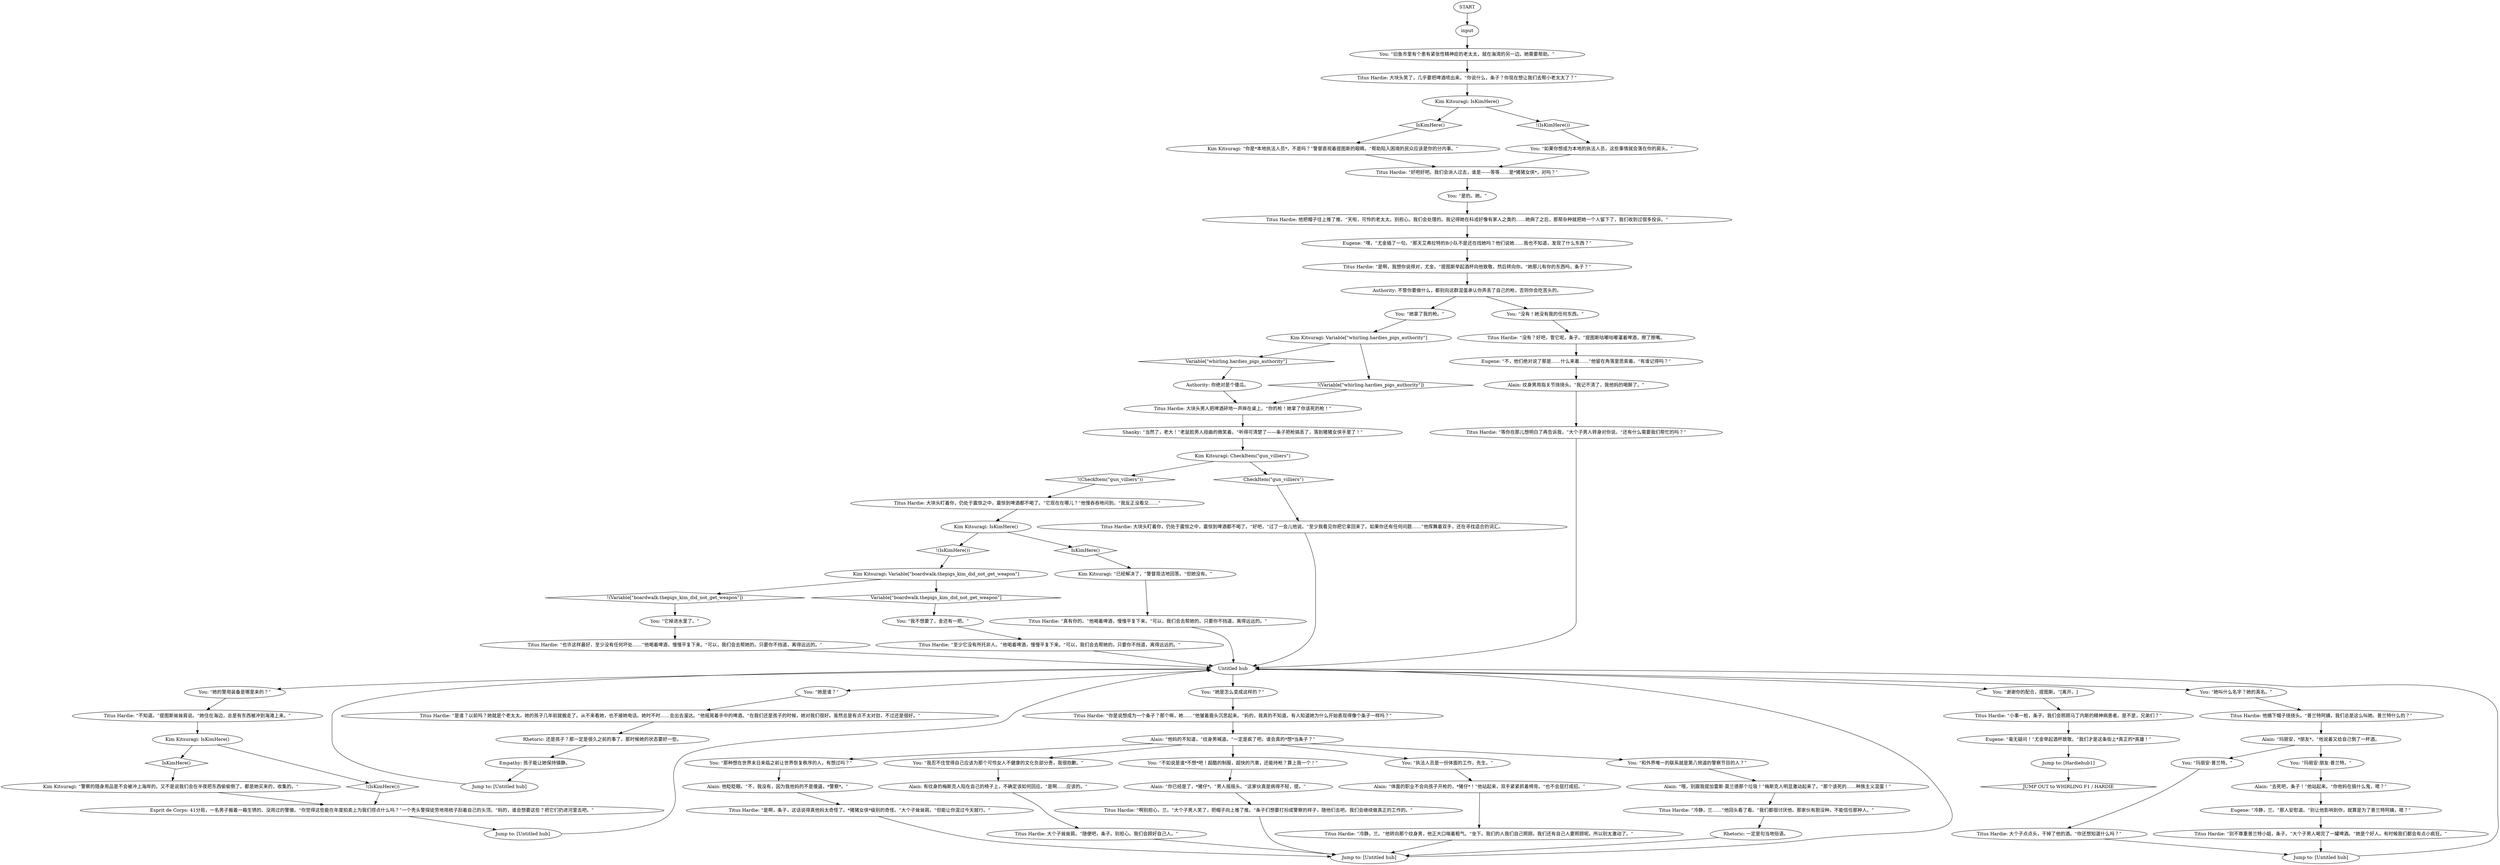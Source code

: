 # WHIRLING F1 / ADDITIONAL CONTENT
# * The Pigs
#* Working class husband.
# ==================================================
digraph G {
	  0 [label="START"];
	  1 [label="input"];
	  2 [label="Kim Kitsuragi: “你是*本地执法人员*，不是吗？”警督直视着提图斯的眼睛。“帮助陷入困境的民众应该是你的分内事。”"];
	  3 [label="Titus Hardie: “是啊，我想你说得对，尤金。”提图斯举起酒杯向他致敬，然后转向你。“她那儿有你的东西吗，条子？”"];
	  4 [label="You: “执法人员是一份体面的工作，先生。”"];
	  5 [label="Titus Hardie: “是谁？以前吗？她就是个老太太。她的孩子几年前就搬走了。从不来看她，也不接她电话。她时不时……会出去溜达。”他摇晃着手中的啤酒。“在我们还是孩子的时候，她对我们很好。虽然总是有点不太对劲，不过还是很好。”"];
	  6 [label="You: “它掉进水里了。”"];
	  7 [label="Titus Hardie: 大个子耸耸肩。“随便吧，条子。别担心。我们会顾好自己人。”"];
	  8 [label="Titus Hardie: 大块头笑了，几乎要把啤酒喷出来。“你说什么，条子？你现在想让我们去帮小老太太了？”"];
	  9 [label="You: “是的。她。”"];
	  10 [label="Titus Hardie: “真有你的。”他喝着啤酒，慢慢平复下来。“可以，我们会去帮她的。只要你不挡道，离得远远的。”"];
	  11 [label="You: “她的警用装备是哪里来的？”"];
	  12 [label="Eugene: “不，他们绝对说了那是……什么来着……”他留在角落里思索着。“有谁记得吗？”"];
	  13 [label="Alain: 纹身男用指关节挠挠头。“我记不清了，我他妈的喝醉了。”"];
	  14 [label="Titus Hardie: 他摘下帽子挠挠头。“普兰特阿姨，我们总是这么叫她。普兰特什么的？”"];
	  15 [label="Alain: “体面的职业不会向孩子开枪的，*猪仔*！”他站起来，双手紧紧抓着椅背。“也不会屈打成招。”"];
	  16 [label="Authority: 你绝对是个傻瓜。"];
	  17 [label="Titus Hardie: “啊别担心，兰。”大个子男人笑了，把帽子向上推了推。“条子们想要打扮成警察的样子，随他们去吧。我们会继续做真正的工作的。”"];
	  18 [label="Shanky: “当然了，老大！”老鼠脸男人扭曲的微笑着。“听得可清楚了——条子把枪搞丢了，落到猪猪女侠手里了！”"];
	  19 [label="Kim Kitsuragi: IsKimHere()"];
	  20 [label="IsKimHere()", shape=diamond];
	  21 [label="!(IsKimHere())", shape=diamond];
	  22 [label="Alain: “玛丽安，*朋友*，”他说着又给自己倒了一杯酒。"];
	  23 [label="You: “玛丽安·朋友·普兰特。“"];
	  24 [label="You: “她是谁？”"];
	  25 [label="Titus Hardie: “好吧好吧。我们会派人过去，谁是——等等……是*猪猪女侠*，对吗？”"];
	  26 [label="You: “她拿了我的枪。”"];
	  27 [label="Jump to: [Untitled hub]"];
	  28 [label="Titus Hardie: 他把帽子往上推了推。“天啦，可怜的老太太。别担心。我们会处理的。我记得她在科戎好像有家人之类的……她病了之后，那帮杂种就把她一个人留下了，我们收到过很多投诉。”"];
	  29 [label="Titus Hardie: “是啊，条子，这话说得真他妈太奇怪了。*猪猪女侠*级别的奇怪。”大个子耸耸肩。“但能让你混过今天就行。”"];
	  30 [label="Titus Hardie: 大块头盯着你，仍处于震惊之中，震惊到啤酒都不喝了。“好吧，”过了一会儿他说。“至少我看见你把它拿回来了。如果你还有任何问题……”他挥舞着双手，还在寻找适合的词汇。"];
	  31 [label="Kim Kitsuragi: Variable[\"whirling.hardies_pigs_authority\"]"];
	  32 [label="Variable[\"whirling.hardies_pigs_authority\"]", shape=diamond];
	  33 [label="!(Variable[\"whirling.hardies_pigs_authority\"])", shape=diamond];
	  35 [label="You: “她是怎么变成这样的？”"];
	  36 [label="Kim Kitsuragi: Variable[\"boardwalk.thepigs_kim_did_not_get_weapon\"]"];
	  37 [label="Variable[\"boardwalk.thepigs_kim_did_not_get_weapon\"]", shape=diamond];
	  38 [label="!(Variable[\"boardwalk.thepigs_kim_did_not_get_weapon\"])", shape=diamond];
	  39 [label="You: “如果你想成为本地的执法人员，这些事情就会落在你的肩头。”"];
	  40 [label="Titus Hardie: 大个子点点头，干掉了他的酒。“你还想知道什么吗？”"];
	  41 [label="Jump to: [Untitled hub]"];
	  42 [label="Jump to: [Untitled hub]"];
	  43 [label="Kim Kitsuragi: IsKimHere()"];
	  44 [label="IsKimHere()", shape=diamond];
	  45 [label="!(IsKimHere())", shape=diamond];
	  46 [label="Rhetoric: 还是孩子？那一定是很久之前的事了。那时候她的状态要好一些。"];
	  47 [label="Titus Hardie: 大块头男人把啤酒砰地一声摔在桌上。“你的枪！她拿了你该死的枪！”"];
	  48 [label="Titus Hardie: “等你在那儿想明白了再告诉我，”大个子男人转身对你说。“还有什么需要我们帮忙的吗？”"];
	  49 [label="Kim Kitsuragi: CheckItem(\"gun_villiers\")"];
	  50 [label="CheckItem(\"gun_villiers\")", shape=diamond];
	  51 [label="!(CheckItem(\"gun_villiers\"))", shape=diamond];
	  52 [label="Authority: 不管你要做什么，都别向这群混蛋承认你弄丢了自己的枪，否则你会吃苦头的。"];
	  53 [label="Kim Kitsuragi: IsKimHere()"];
	  54 [label="IsKimHere()", shape=diamond];
	  55 [label="!(IsKimHere())", shape=diamond];
	  56 [label="Kim Kitsuragi: “警察的随身用品是不会被冲上海岸的。又不是说我们会在半夜把东西偷偷倒了。都是她买来的，收集的。”"];
	  57 [label="Titus Hardie: “冷静，兰……”他回头看了看。“我们都很讨厌他。那家伙有胆没种。不能信任那种人。”"];
	  58 [label="You: “没有！她没有我的任何东西。”"];
	  59 [label="Eugene: “冷静，兰。”那人安慰道。“别让他影响到你，就算是为了普兰特阿姨，嗯？”"];
	  60 [label="Titus Hardie: “冷静，兰。”他转向那个纹身男，他正大口喘着粗气。“坐下。我们的人我们自己照顾。我们还有自己人要照顾呢。所以别太激动了。”"];
	  61 [label="Jump to: [Hardiehub1]"];
	  62 [label="Eugene: “嘿，”尤金插了一句。“那天艾弗拉特的B小队不是还在找她吗？他们说她……我也不知道，发现了什么东西？”"];
	  63 [label="Titus Hardie: “你是说想成为一个条子？那个嘛，她……”他皱着眉头沉思起来。“妈的，我真的不知道。有人知道她为什么开始表现得像个条子一样吗？”"];
	  64 [label="Titus Hardie: 大块头盯着你，仍处于震惊之中，震惊到啤酒都不喝了。“它现在在哪儿？”他慢吞吞地问到。“我反正没看见……”"];
	  65 [label="You: “谢谢你的配合，提图斯。”[离开。]"];
	  66 [label="Titus Hardie: “小事一桩，条子。我们会照顾马丁内斯的精神病患者。是不是，兄弟们？”"];
	  67 [label="You: “和外界唯一的联系就是第八频道的警察节目的人？”"];
	  68 [label="Rhetoric: 一定是句当地俗语。"];
	  69 [label="Alain: 有纹身的梅斯克人陷在自己的椅子上，不确定该如何回应。“是啊……应该的。”"];
	  70 [label="Jump to: [Untitled hub]"];
	  71 [label="Titus Hardie: “至少它没有所托非人。”他喝着啤酒，慢慢平复下来。“可以，我们会去帮她的。只要你不挡道，离得远远的。”"];
	  72 [label="Titus Hardie: “不知道。”提图斯耸耸肩说。“她住在海边，总是有东西被冲到海滩上来。”"];
	  73 [label="Empathy: 孩子能让她保持镇静。"];
	  74 [label="You: “旧鱼市里有个患有紧张性精神症的老太太，就在海湾的另一边。她需要帮助。”"];
	  75 [label="Eugene: “毫无疑问！”尤金举起酒杯致敬。“我们才是这条街上*真正的*英雄！”"];
	  76 [label="Alain: “哦，别跟我提加雷斯·莫兰德那个垃圾！”梅斯克人明显激动起来了。“那个该死的……种族主义混蛋！”"];
	  77 [label="Alain: “去死吧，条子！”他站起来。“你他妈在搞什么鬼，嗯？”"];
	  78 [label="You: “我不想要了，金还有一把。”"];
	  79 [label="Kim Kitsuragi: “已经解决了，”警督简洁地回答。“但她没有。”"];
	  80 [label="You: “玛丽安·普兰特。”"];
	  81 [label="Titus Hardie: “没有？好吧，管它呢，条子。”提图斯咕嘟咕嘟灌着啤酒，擦了擦嘴。"];
	  82 [label="Alain: “他妈的不知道，”纹身男喊道。“一定是疯了吧。谁会真的*想*当条子？”"];
	  83 [label="You: “那种想在世界末日来临之前让世界恢复秩序的人，有想过吗？”"];
	  84 [label="You: “我忍不住觉得自己应该为那个可怜女人不健康的文化负部分责，我很抱歉。”"];
	  85 [label="You: “不如说是谁*不想*吧！超酷的制服，超快的汽車，还能持枪？算上我一个！”"];
	  86 [label="Titus Hardie: “也许这样最好，至少没有任何坏处……”他喝着啤酒，慢慢平复下来。“可以，我们会去帮她的。只要你不挡道，离得远远的。”"];
	  87 [label="Alain: 他眨眨眼。“不，我没有，因为我他妈的不是傻逼，*警察*。”"];
	  88 [label="You: “她叫什么名字？她的真名。”"];
	  89 [label="Alain: “你已经是了，*猪仔*。”男人摇摇头。“这家伙真是病得不轻，提。”"];
	  90 [label="Titus Hardie: “别不尊重普兰特小姐，条子。”大个子男人喝完了一罐啤酒。“她是个好人。有时候我们都会有点小疯狂。”"];
	  91 [label="Untitled hub"];
	  92 [label="Esprit de Corps: 41分局，一名男子搬着一箱生锈的、没用过的警徽。“你觉得这些能在年度拍卖上为我们捞点什么吗？”一个秃头警探徒劳地用梳子刮着自己的头顶。“妈的，谁会想要这些？把它们扔进河里去吧。”"];
	  6400161 [label="JUMP OUT to WHIRLING F1 / HARDIE", shape=diamond];
	  0 -> 1
	  1 -> 74
	  2 -> 25
	  3 -> 52
	  4 -> 15
	  5 -> 46
	  6 -> 86
	  7 -> 70
	  8 -> 43
	  9 -> 28
	  10 -> 91
	  11 -> 72
	  12 -> 13
	  13 -> 48
	  14 -> 22
	  15 -> 60
	  16 -> 47
	  17 -> 70
	  18 -> 49
	  19 -> 20
	  19 -> 21
	  20 -> 79
	  21 -> 36
	  22 -> 80
	  22 -> 23
	  23 -> 77
	  24 -> 5
	  25 -> 9
	  26 -> 31
	  27 -> 91
	  28 -> 62
	  29 -> 70
	  30 -> 91
	  31 -> 32
	  31 -> 33
	  32 -> 16
	  33 -> 47
	  35 -> 63
	  36 -> 37
	  36 -> 38
	  37 -> 78
	  38 -> 6
	  39 -> 25
	  40 -> 27
	  41 -> 91
	  42 -> 91
	  43 -> 44
	  43 -> 45
	  44 -> 2
	  45 -> 39
	  46 -> 73
	  47 -> 18
	  48 -> 91
	  49 -> 50
	  49 -> 51
	  50 -> 30
	  51 -> 64
	  52 -> 26
	  52 -> 58
	  53 -> 54
	  53 -> 55
	  54 -> 56
	  55 -> 92
	  56 -> 92
	  57 -> 68
	  58 -> 81
	  59 -> 90
	  60 -> 70
	  61 -> 6400161
	  62 -> 3
	  63 -> 82
	  64 -> 19
	  65 -> 66
	  66 -> 75
	  67 -> 76
	  68 -> 70
	  69 -> 7
	  70 -> 91
	  71 -> 91
	  72 -> 53
	  73 -> 41
	  74 -> 8
	  75 -> 61
	  76 -> 57
	  77 -> 59
	  78 -> 71
	  79 -> 10
	  80 -> 40
	  81 -> 12
	  82 -> 67
	  82 -> 4
	  82 -> 83
	  82 -> 84
	  82 -> 85
	  83 -> 87
	  84 -> 69
	  85 -> 89
	  86 -> 91
	  87 -> 29
	  88 -> 14
	  89 -> 17
	  90 -> 27
	  91 -> 65
	  91 -> 35
	  91 -> 11
	  91 -> 88
	  91 -> 24
	  92 -> 42
}

